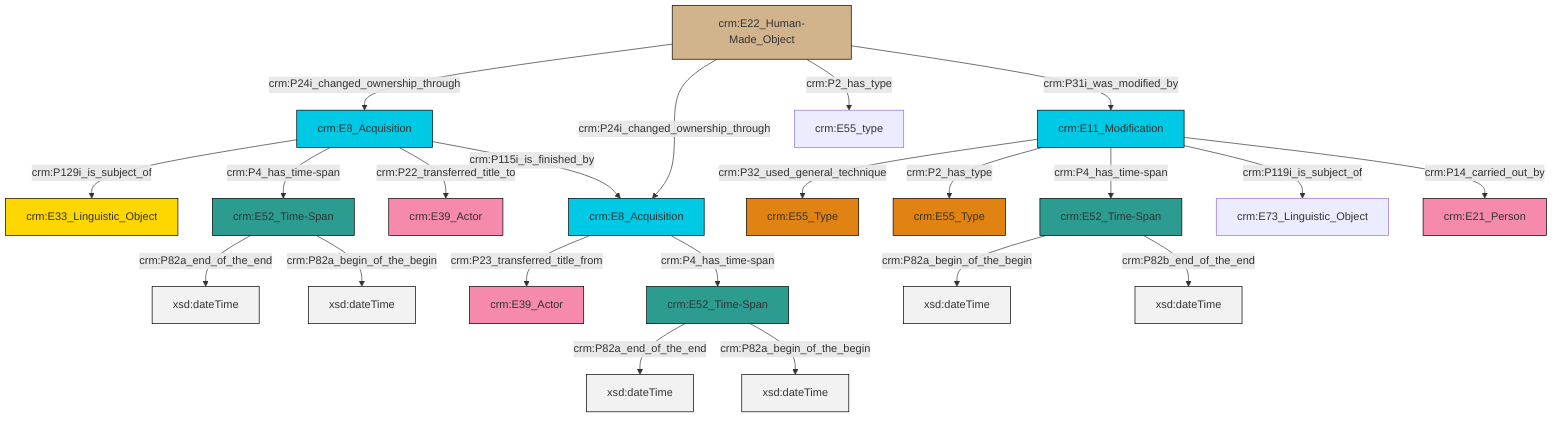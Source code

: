graph TD
classDef Literal fill:#f2f2f2,stroke:#000000;
classDef CRM_Entity fill:#FFFFFF,stroke:#000000;
classDef Temporal_Entity fill:#00C9E6, stroke:#000000;
classDef Type fill:#E18312, stroke:#000000;
classDef Time-Span fill:#2C9C91, stroke:#000000;
classDef Appellation fill:#FFEB7F, stroke:#000000;
classDef Place fill:#008836, stroke:#000000;
classDef Persistent_Item fill:#B266B2, stroke:#000000;
classDef Conceptual_Object fill:#FFD700, stroke:#000000;
classDef Physical_Thing fill:#D2B48C, stroke:#000000;
classDef Actor fill:#f58aad, stroke:#000000;
classDef PC_Classes fill:#4ce600, stroke:#000000;
classDef Multi fill:#cccccc,stroke:#000000;

0["crm:E22_Human-Made_Object"]:::Physical_Thing -->|crm:P24i_changed_ownership_through| 1["crm:E8_Acquisition"]:::Temporal_Entity
2["crm:E8_Acquisition"]:::Temporal_Entity -->|crm:P23_transferred_title_from| 3["crm:E39_Actor"]:::Actor
2["crm:E8_Acquisition"]:::Temporal_Entity -->|crm:P4_has_time-span| 4["crm:E52_Time-Span"]:::Time-Span
1["crm:E8_Acquisition"]:::Temporal_Entity -->|crm:P129i_is_subject_of| 5["crm:E33_Linguistic_Object"]:::Conceptual_Object
6["crm:E52_Time-Span"]:::Time-Span -->|crm:P82a_end_of_the_end| 7[xsd:dateTime]:::Literal
0["crm:E22_Human-Made_Object"]:::Physical_Thing -->|crm:P24i_changed_ownership_through| 2["crm:E8_Acquisition"]:::Temporal_Entity
8["crm:E11_Modification"]:::Temporal_Entity -->|crm:P32_used_general_technique| 9["crm:E55_Type"]:::Type
8["crm:E11_Modification"]:::Temporal_Entity -->|crm:P2_has_type| 12["crm:E55_Type"]:::Type
4["crm:E52_Time-Span"]:::Time-Span -->|crm:P82a_end_of_the_end| 13[xsd:dateTime]:::Literal
16["crm:E52_Time-Span"]:::Time-Span -->|crm:P82a_begin_of_the_begin| 17[xsd:dateTime]:::Literal
8["crm:E11_Modification"]:::Temporal_Entity -->|crm:P4_has_time-span| 16["crm:E52_Time-Span"]:::Time-Span
16["crm:E52_Time-Span"]:::Time-Span -->|crm:P82b_end_of_the_end| 20[xsd:dateTime]:::Literal
6["crm:E52_Time-Span"]:::Time-Span -->|crm:P82a_begin_of_the_begin| 21[xsd:dateTime]:::Literal
1["crm:E8_Acquisition"]:::Temporal_Entity -->|crm:P4_has_time-span| 6["crm:E52_Time-Span"]:::Time-Span
0["crm:E22_Human-Made_Object"]:::Physical_Thing -->|crm:P2_has_type| 14["crm:E55_type"]:::Default
8["crm:E11_Modification"]:::Temporal_Entity -->|crm:P119i_is_subject_of| 18["crm:E73_Linguistic_Object"]:::Default
0["crm:E22_Human-Made_Object"]:::Physical_Thing -->|crm:P31i_was_modified_by| 8["crm:E11_Modification"]:::Temporal_Entity
1["crm:E8_Acquisition"]:::Temporal_Entity -->|crm:P22_transferred_title_to| 28["crm:E39_Actor"]:::Actor
8["crm:E11_Modification"]:::Temporal_Entity -->|crm:P14_carried_out_by| 26["crm:E21_Person"]:::Actor
1["crm:E8_Acquisition"]:::Temporal_Entity -->|crm:P115i_is_finished_by| 2["crm:E8_Acquisition"]:::Temporal_Entity
4["crm:E52_Time-Span"]:::Time-Span -->|crm:P82a_begin_of_the_begin| 31[xsd:dateTime]:::Literal